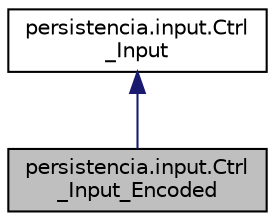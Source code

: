 digraph "persistencia.input.Ctrl_Input_Encoded"
{
  edge [fontname="Helvetica",fontsize="10",labelfontname="Helvetica",labelfontsize="10"];
  node [fontname="Helvetica",fontsize="10",shape=record];
  Node0 [label="persistencia.input.Ctrl\l_Input_Encoded",height=0.2,width=0.4,color="black", fillcolor="grey75", style="filled", fontcolor="black"];
  Node1 -> Node0 [dir="back",color="midnightblue",fontsize="10",style="solid"];
  Node1 [label="persistencia.input.Ctrl\l_Input",height=0.2,width=0.4,color="black", fillcolor="white", style="filled",URL="$classpersistencia_1_1input_1_1Ctrl__Input.html",tooltip="Classe de Ctrl_Input. "];
}
